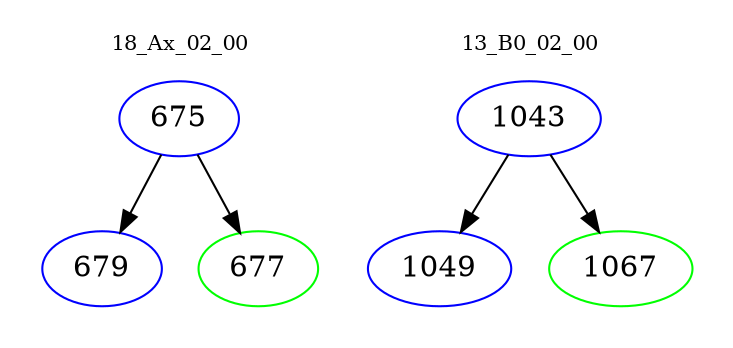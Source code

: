 digraph{
subgraph cluster_0 {
color = white
label = "18_Ax_02_00";
fontsize=10;
T0_675 [label="675", color="blue"]
T0_675 -> T0_679 [color="black"]
T0_679 [label="679", color="blue"]
T0_675 -> T0_677 [color="black"]
T0_677 [label="677", color="green"]
}
subgraph cluster_1 {
color = white
label = "13_B0_02_00";
fontsize=10;
T1_1043 [label="1043", color="blue"]
T1_1043 -> T1_1049 [color="black"]
T1_1049 [label="1049", color="blue"]
T1_1043 -> T1_1067 [color="black"]
T1_1067 [label="1067", color="green"]
}
}
